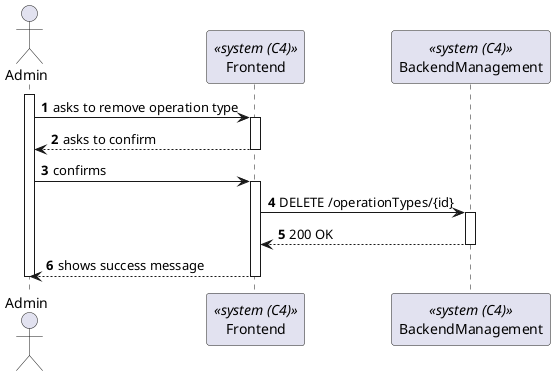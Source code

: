 @startuml process-view
autonumber

actor "Admin" as Admin
participant Frontend as "Frontend" <<system (C4)>>
participant BackendManagement as "BackendManagement" <<system (C4)>>

activate Admin
    Admin -> Frontend : asks to remove operation type
    activate Frontend
        Frontend --> Admin : asks to confirm
    deactivate Frontend
    Admin -> Frontend : confirms
    activate Frontend
        Frontend-> BackendManagement : DELETE /operationTypes/{id}
        activate BackendManagement
            Frontend <-- BackendManagement : 200 OK
        deactivate BackendManagement
    Frontend --> Admin : shows success message
    deactivate Frontend
deactivate Admin

@enduml